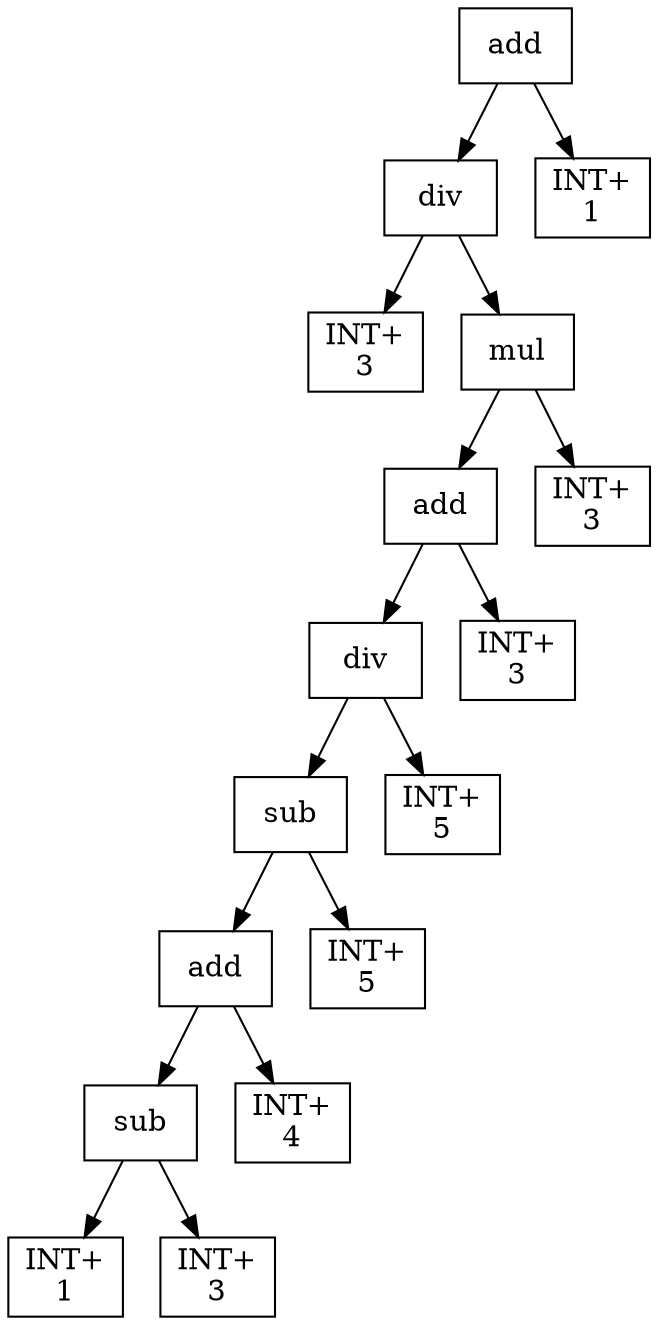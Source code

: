 digraph expr {
  node [shape=box];
  n1 [label="add"];
  n2 [label="div"];
  n3 [label="INT+\n3"];
  n4 [label="mul"];
  n5 [label="add"];
  n6 [label="div"];
  n7 [label="sub"];
  n8 [label="add"];
  n9 [label="sub"];
  n10 [label="INT+\n1"];
  n11 [label="INT+\n3"];
  n9 -> n10;
  n9 -> n11;
  n12 [label="INT+\n4"];
  n8 -> n9;
  n8 -> n12;
  n13 [label="INT+\n5"];
  n7 -> n8;
  n7 -> n13;
  n14 [label="INT+\n5"];
  n6 -> n7;
  n6 -> n14;
  n15 [label="INT+\n3"];
  n5 -> n6;
  n5 -> n15;
  n16 [label="INT+\n3"];
  n4 -> n5;
  n4 -> n16;
  n2 -> n3;
  n2 -> n4;
  n17 [label="INT+\n1"];
  n1 -> n2;
  n1 -> n17;
}